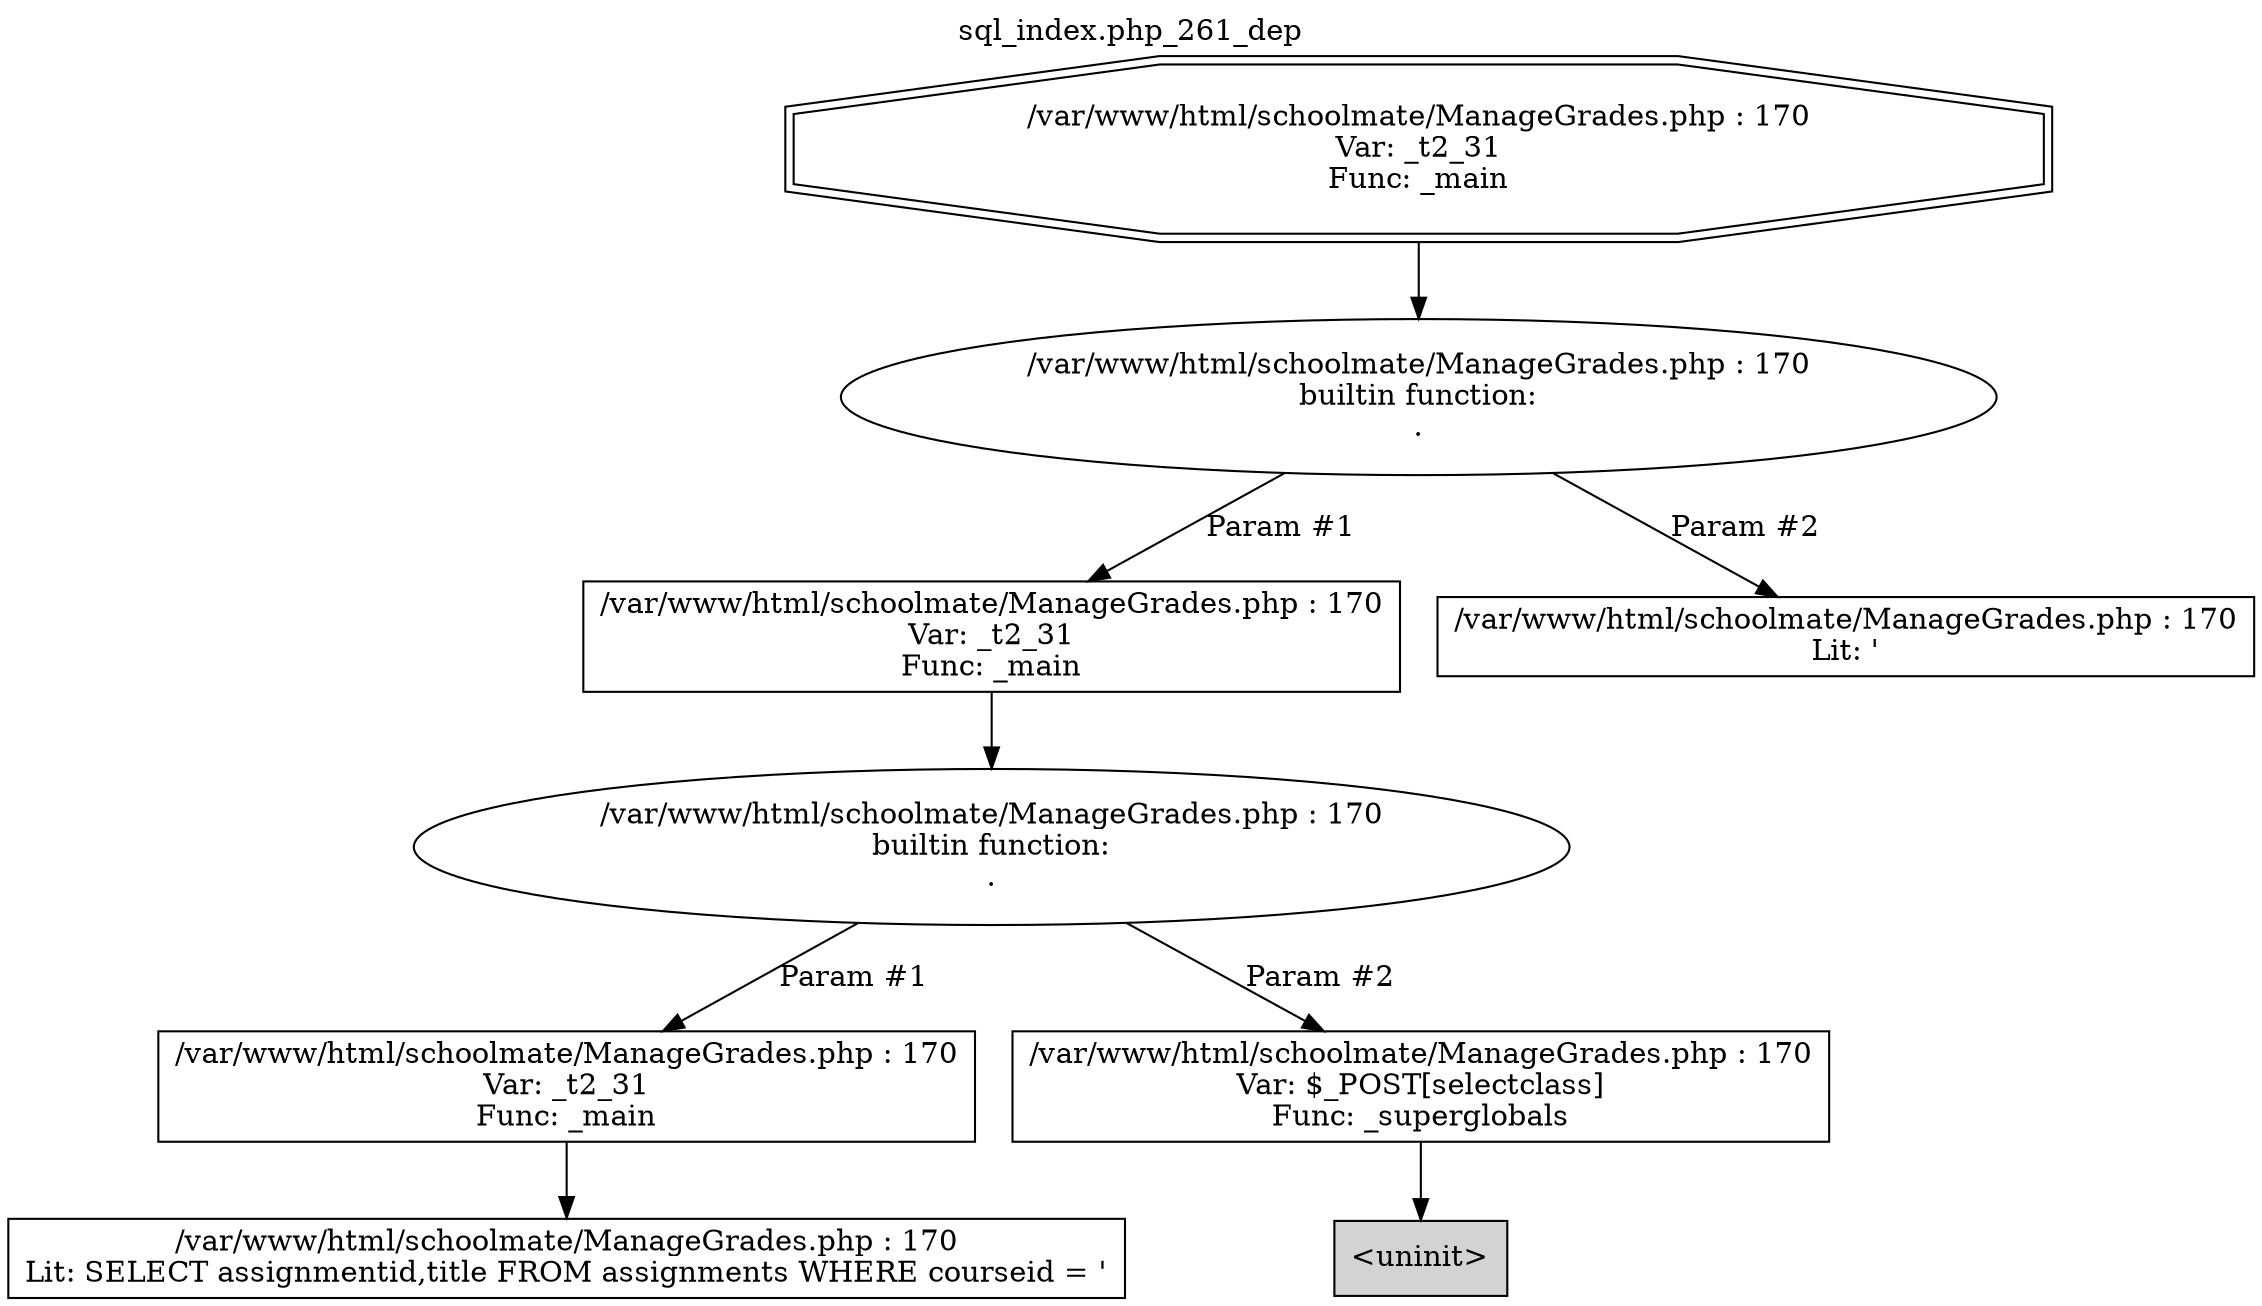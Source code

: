 digraph cfg {
  label="sql_index.php_261_dep";
  labelloc=t;
  n1 [shape=doubleoctagon, label="/var/www/html/schoolmate/ManageGrades.php : 170\nVar: _t2_31\nFunc: _main\n"];
  n2 [shape=ellipse, label="/var/www/html/schoolmate/ManageGrades.php : 170\nbuiltin function:\n.\n"];
  n3 [shape=box, label="/var/www/html/schoolmate/ManageGrades.php : 170\nVar: _t2_31\nFunc: _main\n"];
  n4 [shape=ellipse, label="/var/www/html/schoolmate/ManageGrades.php : 170\nbuiltin function:\n.\n"];
  n5 [shape=box, label="/var/www/html/schoolmate/ManageGrades.php : 170\nVar: _t2_31\nFunc: _main\n"];
  n6 [shape=box, label="/var/www/html/schoolmate/ManageGrades.php : 170\nLit: SELECT assignmentid,title FROM assignments WHERE courseid = '\n"];
  n7 [shape=box, label="/var/www/html/schoolmate/ManageGrades.php : 170\nVar: $_POST[selectclass]\nFunc: _superglobals\n"];
  n8 [shape=box, label="<uninit>",style=filled];
  n9 [shape=box, label="/var/www/html/schoolmate/ManageGrades.php : 170\nLit: '\n"];
  n1 -> n2;
  n3 -> n4;
  n5 -> n6;
  n4 -> n5[label="Param #1"];
  n4 -> n7[label="Param #2"];
  n7 -> n8;
  n2 -> n3[label="Param #1"];
  n2 -> n9[label="Param #2"];
}
